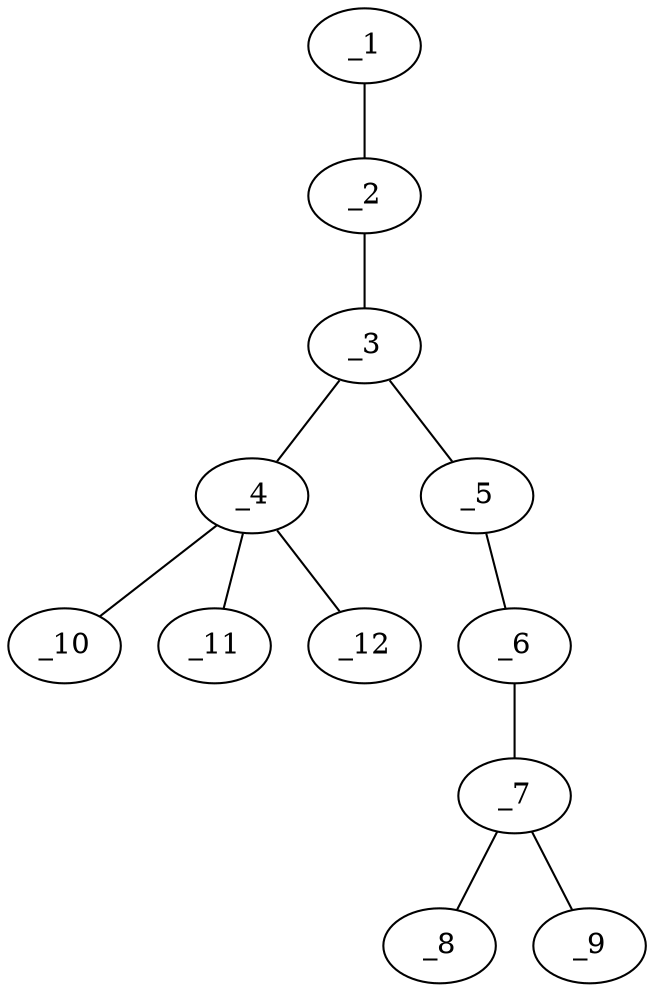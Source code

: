graph molid634135 {
	_1	 [charge=0,
		chem=1,
		symbol="C  ",
		x="4.5981",
		y="1.5"];
	_2	 [charge=0,
		chem=1,
		symbol="C  ",
		x="3.7321",
		y=1];
	_1 -- _2	 [valence=2];
	_3	 [charge=0,
		chem=1,
		symbol="C  ",
		x="3.7321",
		y=0];
	_2 -- _3	 [valence=1];
	_4	 [charge=0,
		chem=17,
		symbol="Si ",
		x="2.866",
		y="-0.5"];
	_3 -- _4	 [valence=1];
	_5	 [charge=0,
		chem=1,
		symbol="C  ",
		x="4.5981",
		y="-0.5"];
	_3 -- _5	 [valence=1];
	_10	 [charge=0,
		chem=1,
		symbol="C  ",
		x=2,
		y="-1"];
	_4 -- _10	 [valence=1];
	_11	 [charge=0,
		chem=1,
		symbol="C  ",
		x="3.366",
		y="-1.366"];
	_4 -- _11	 [valence=1];
	_12	 [charge=0,
		chem=1,
		symbol="C  ",
		x="2.366",
		y="0.366"];
	_4 -- _12	 [valence=1];
	_6	 [charge=0,
		chem=1,
		symbol="C  ",
		x="5.4641",
		y=0];
	_5 -- _6	 [valence=1];
	_7	 [charge=0,
		chem=1,
		symbol="C  ",
		x="6.3301",
		y="-0.5"];
	_6 -- _7	 [valence=1];
	_8	 [charge=0,
		chem=1,
		symbol="C  ",
		x="7.1962",
		y=0];
	_7 -- _8	 [valence=1];
	_9	 [charge=0,
		chem=2,
		symbol="O  ",
		x="6.3301",
		y="-1.5"];
	_7 -- _9	 [valence=1];
}
